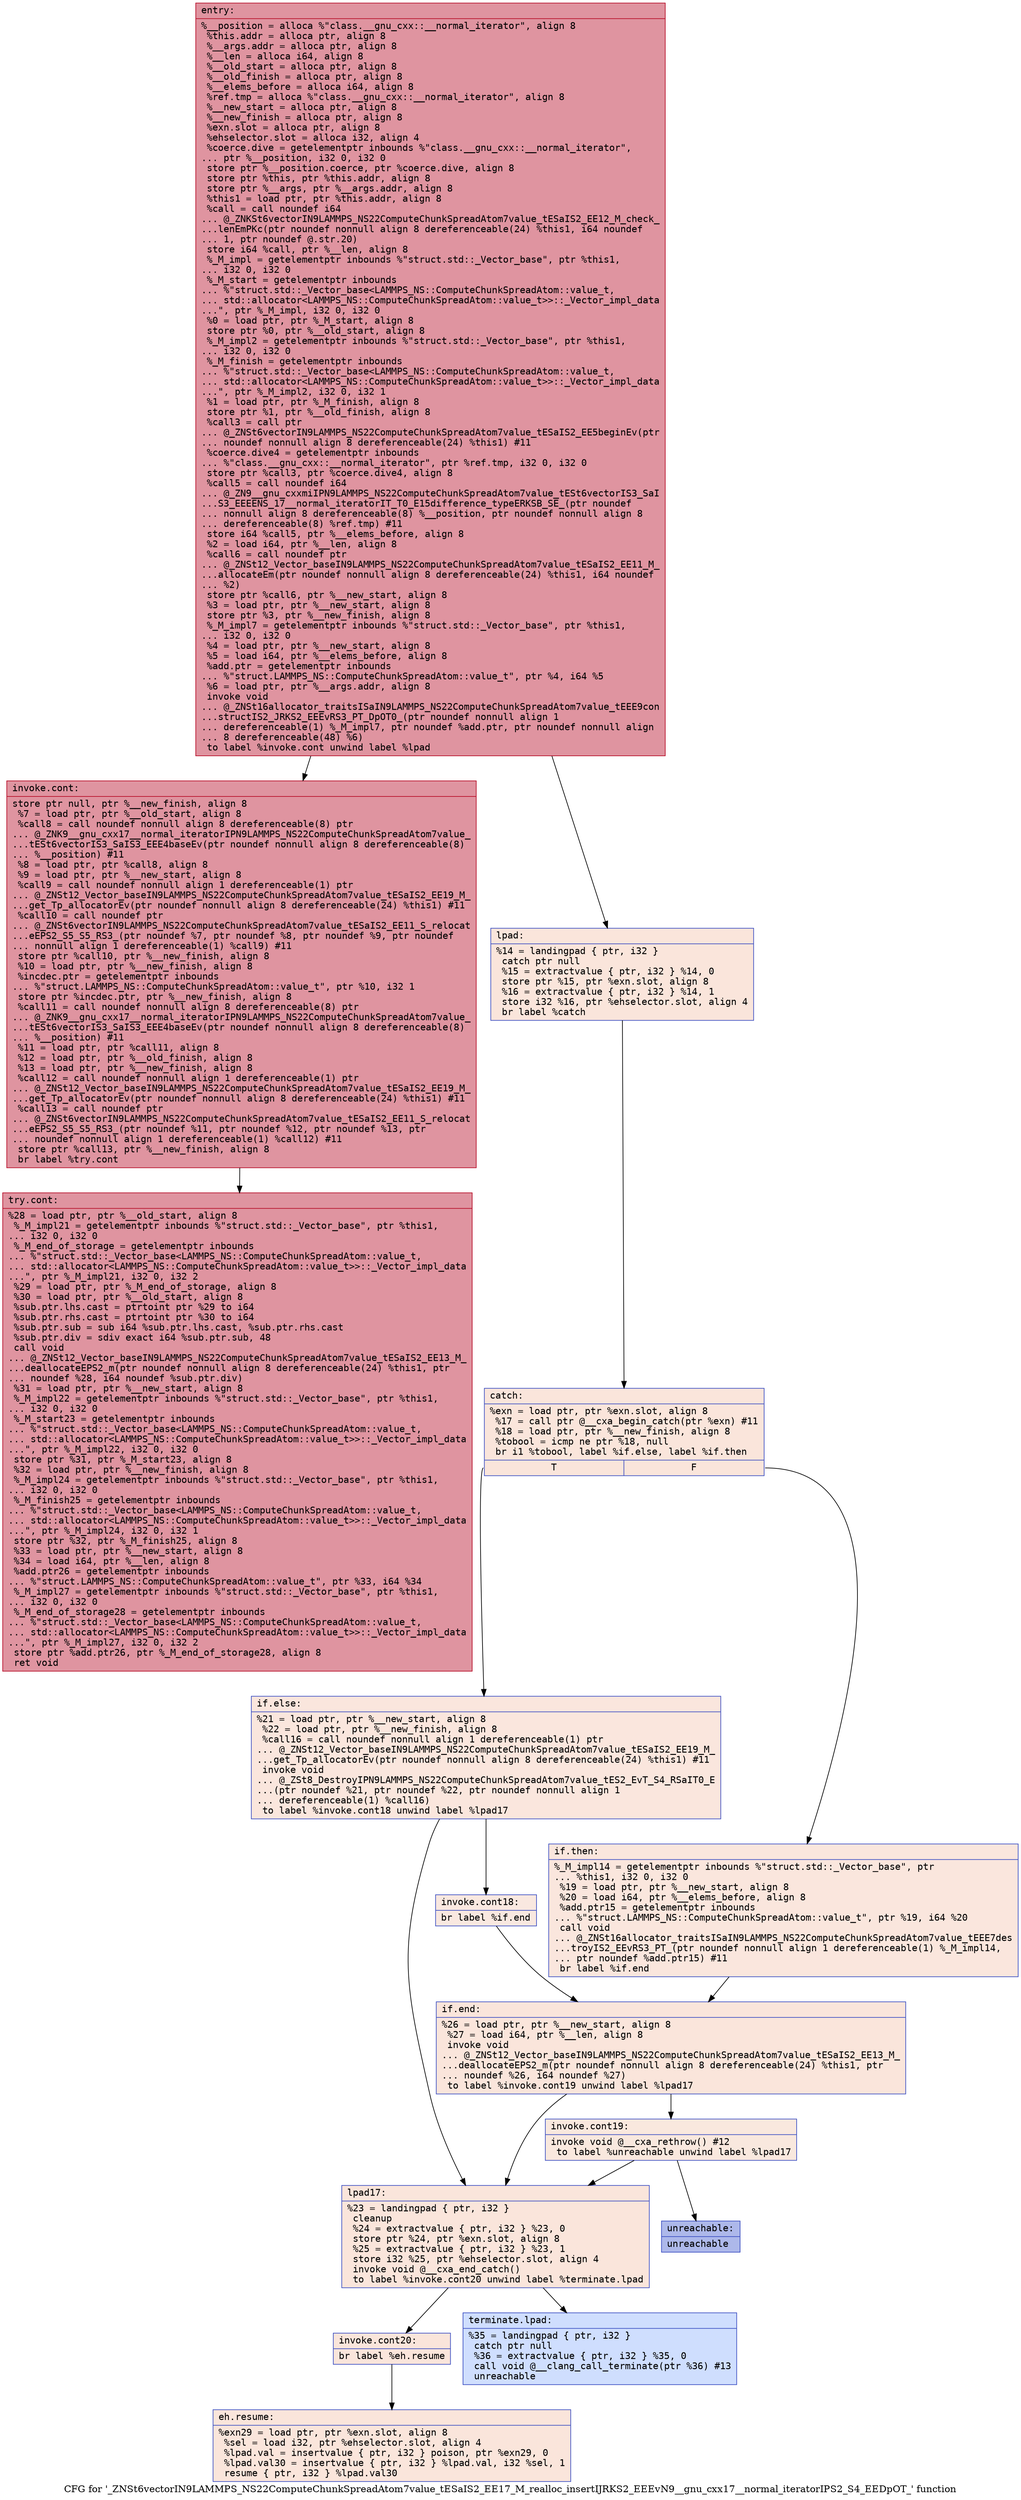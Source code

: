 digraph "CFG for '_ZNSt6vectorIN9LAMMPS_NS22ComputeChunkSpreadAtom7value_tESaIS2_EE17_M_realloc_insertIJRKS2_EEEvN9__gnu_cxx17__normal_iteratorIPS2_S4_EEDpOT_' function" {
	label="CFG for '_ZNSt6vectorIN9LAMMPS_NS22ComputeChunkSpreadAtom7value_tESaIS2_EE17_M_realloc_insertIJRKS2_EEEvN9__gnu_cxx17__normal_iteratorIPS2_S4_EEDpOT_' function";

	Node0x55a896499c80 [shape=record,color="#b70d28ff", style=filled, fillcolor="#b70d2870" fontname="Courier",label="{entry:\l|  %__position = alloca %\"class.__gnu_cxx::__normal_iterator\", align 8\l  %this.addr = alloca ptr, align 8\l  %__args.addr = alloca ptr, align 8\l  %__len = alloca i64, align 8\l  %__old_start = alloca ptr, align 8\l  %__old_finish = alloca ptr, align 8\l  %__elems_before = alloca i64, align 8\l  %ref.tmp = alloca %\"class.__gnu_cxx::__normal_iterator\", align 8\l  %__new_start = alloca ptr, align 8\l  %__new_finish = alloca ptr, align 8\l  %exn.slot = alloca ptr, align 8\l  %ehselector.slot = alloca i32, align 4\l  %coerce.dive = getelementptr inbounds %\"class.__gnu_cxx::__normal_iterator\",\l... ptr %__position, i32 0, i32 0\l  store ptr %__position.coerce, ptr %coerce.dive, align 8\l  store ptr %this, ptr %this.addr, align 8\l  store ptr %__args, ptr %__args.addr, align 8\l  %this1 = load ptr, ptr %this.addr, align 8\l  %call = call noundef i64\l... @_ZNKSt6vectorIN9LAMMPS_NS22ComputeChunkSpreadAtom7value_tESaIS2_EE12_M_check_\l...lenEmPKc(ptr noundef nonnull align 8 dereferenceable(24) %this1, i64 noundef\l... 1, ptr noundef @.str.20)\l  store i64 %call, ptr %__len, align 8\l  %_M_impl = getelementptr inbounds %\"struct.std::_Vector_base\", ptr %this1,\l... i32 0, i32 0\l  %_M_start = getelementptr inbounds\l... %\"struct.std::_Vector_base\<LAMMPS_NS::ComputeChunkSpreadAtom::value_t,\l... std::allocator\<LAMMPS_NS::ComputeChunkSpreadAtom::value_t\>\>::_Vector_impl_data\l...\", ptr %_M_impl, i32 0, i32 0\l  %0 = load ptr, ptr %_M_start, align 8\l  store ptr %0, ptr %__old_start, align 8\l  %_M_impl2 = getelementptr inbounds %\"struct.std::_Vector_base\", ptr %this1,\l... i32 0, i32 0\l  %_M_finish = getelementptr inbounds\l... %\"struct.std::_Vector_base\<LAMMPS_NS::ComputeChunkSpreadAtom::value_t,\l... std::allocator\<LAMMPS_NS::ComputeChunkSpreadAtom::value_t\>\>::_Vector_impl_data\l...\", ptr %_M_impl2, i32 0, i32 1\l  %1 = load ptr, ptr %_M_finish, align 8\l  store ptr %1, ptr %__old_finish, align 8\l  %call3 = call ptr\l... @_ZNSt6vectorIN9LAMMPS_NS22ComputeChunkSpreadAtom7value_tESaIS2_EE5beginEv(ptr\l... noundef nonnull align 8 dereferenceable(24) %this1) #11\l  %coerce.dive4 = getelementptr inbounds\l... %\"class.__gnu_cxx::__normal_iterator\", ptr %ref.tmp, i32 0, i32 0\l  store ptr %call3, ptr %coerce.dive4, align 8\l  %call5 = call noundef i64\l... @_ZN9__gnu_cxxmiIPN9LAMMPS_NS22ComputeChunkSpreadAtom7value_tESt6vectorIS3_SaI\l...S3_EEEENS_17__normal_iteratorIT_T0_E15difference_typeERKSB_SE_(ptr noundef\l... nonnull align 8 dereferenceable(8) %__position, ptr noundef nonnull align 8\l... dereferenceable(8) %ref.tmp) #11\l  store i64 %call5, ptr %__elems_before, align 8\l  %2 = load i64, ptr %__len, align 8\l  %call6 = call noundef ptr\l... @_ZNSt12_Vector_baseIN9LAMMPS_NS22ComputeChunkSpreadAtom7value_tESaIS2_EE11_M_\l...allocateEm(ptr noundef nonnull align 8 dereferenceable(24) %this1, i64 noundef\l... %2)\l  store ptr %call6, ptr %__new_start, align 8\l  %3 = load ptr, ptr %__new_start, align 8\l  store ptr %3, ptr %__new_finish, align 8\l  %_M_impl7 = getelementptr inbounds %\"struct.std::_Vector_base\", ptr %this1,\l... i32 0, i32 0\l  %4 = load ptr, ptr %__new_start, align 8\l  %5 = load i64, ptr %__elems_before, align 8\l  %add.ptr = getelementptr inbounds\l... %\"struct.LAMMPS_NS::ComputeChunkSpreadAtom::value_t\", ptr %4, i64 %5\l  %6 = load ptr, ptr %__args.addr, align 8\l  invoke void\l... @_ZNSt16allocator_traitsISaIN9LAMMPS_NS22ComputeChunkSpreadAtom7value_tEEE9con\l...structIS2_JRKS2_EEEvRS3_PT_DpOT0_(ptr noundef nonnull align 1\l... dereferenceable(1) %_M_impl7, ptr noundef %add.ptr, ptr noundef nonnull align\l... 8 dereferenceable(48) %6)\l          to label %invoke.cont unwind label %lpad\l}"];
	Node0x55a896499c80 -> Node0x55a89649bdc0[tooltip="entry -> invoke.cont\nProbability 100.00%" ];
	Node0x55a896499c80 -> Node0x55a89649be40[tooltip="entry -> lpad\nProbability 0.00%" ];
	Node0x55a89649bdc0 [shape=record,color="#b70d28ff", style=filled, fillcolor="#b70d2870" fontname="Courier",label="{invoke.cont:\l|  store ptr null, ptr %__new_finish, align 8\l  %7 = load ptr, ptr %__old_start, align 8\l  %call8 = call noundef nonnull align 8 dereferenceable(8) ptr\l... @_ZNK9__gnu_cxx17__normal_iteratorIPN9LAMMPS_NS22ComputeChunkSpreadAtom7value_\l...tESt6vectorIS3_SaIS3_EEE4baseEv(ptr noundef nonnull align 8 dereferenceable(8)\l... %__position) #11\l  %8 = load ptr, ptr %call8, align 8\l  %9 = load ptr, ptr %__new_start, align 8\l  %call9 = call noundef nonnull align 1 dereferenceable(1) ptr\l... @_ZNSt12_Vector_baseIN9LAMMPS_NS22ComputeChunkSpreadAtom7value_tESaIS2_EE19_M_\l...get_Tp_allocatorEv(ptr noundef nonnull align 8 dereferenceable(24) %this1) #11\l  %call10 = call noundef ptr\l... @_ZNSt6vectorIN9LAMMPS_NS22ComputeChunkSpreadAtom7value_tESaIS2_EE11_S_relocat\l...eEPS2_S5_S5_RS3_(ptr noundef %7, ptr noundef %8, ptr noundef %9, ptr noundef\l... nonnull align 1 dereferenceable(1) %call9) #11\l  store ptr %call10, ptr %__new_finish, align 8\l  %10 = load ptr, ptr %__new_finish, align 8\l  %incdec.ptr = getelementptr inbounds\l... %\"struct.LAMMPS_NS::ComputeChunkSpreadAtom::value_t\", ptr %10, i32 1\l  store ptr %incdec.ptr, ptr %__new_finish, align 8\l  %call11 = call noundef nonnull align 8 dereferenceable(8) ptr\l... @_ZNK9__gnu_cxx17__normal_iteratorIPN9LAMMPS_NS22ComputeChunkSpreadAtom7value_\l...tESt6vectorIS3_SaIS3_EEE4baseEv(ptr noundef nonnull align 8 dereferenceable(8)\l... %__position) #11\l  %11 = load ptr, ptr %call11, align 8\l  %12 = load ptr, ptr %__old_finish, align 8\l  %13 = load ptr, ptr %__new_finish, align 8\l  %call12 = call noundef nonnull align 1 dereferenceable(1) ptr\l... @_ZNSt12_Vector_baseIN9LAMMPS_NS22ComputeChunkSpreadAtom7value_tESaIS2_EE19_M_\l...get_Tp_allocatorEv(ptr noundef nonnull align 8 dereferenceable(24) %this1) #11\l  %call13 = call noundef ptr\l... @_ZNSt6vectorIN9LAMMPS_NS22ComputeChunkSpreadAtom7value_tESaIS2_EE11_S_relocat\l...eEPS2_S5_S5_RS3_(ptr noundef %11, ptr noundef %12, ptr noundef %13, ptr\l... noundef nonnull align 1 dereferenceable(1) %call12) #11\l  store ptr %call13, ptr %__new_finish, align 8\l  br label %try.cont\l}"];
	Node0x55a89649bdc0 -> Node0x55a89649d070[tooltip="invoke.cont -> try.cont\nProbability 100.00%" ];
	Node0x55a89649be40 [shape=record,color="#3d50c3ff", style=filled, fillcolor="#f4c5ad70" fontname="Courier",label="{lpad:\l|  %14 = landingpad \{ ptr, i32 \}\l          catch ptr null\l  %15 = extractvalue \{ ptr, i32 \} %14, 0\l  store ptr %15, ptr %exn.slot, align 8\l  %16 = extractvalue \{ ptr, i32 \} %14, 1\l  store i32 %16, ptr %ehselector.slot, align 4\l  br label %catch\l}"];
	Node0x55a89649be40 -> Node0x55a89649d400[tooltip="lpad -> catch\nProbability 100.00%" ];
	Node0x55a89649d400 [shape=record,color="#3d50c3ff", style=filled, fillcolor="#f4c5ad70" fontname="Courier",label="{catch:\l|  %exn = load ptr, ptr %exn.slot, align 8\l  %17 = call ptr @__cxa_begin_catch(ptr %exn) #11\l  %18 = load ptr, ptr %__new_finish, align 8\l  %tobool = icmp ne ptr %18, null\l  br i1 %tobool, label %if.else, label %if.then\l|{<s0>T|<s1>F}}"];
	Node0x55a89649d400:s0 -> Node0x55a89649d7c0[tooltip="catch -> if.else\nProbability 50.00%" ];
	Node0x55a89649d400:s1 -> Node0x55a89649d830[tooltip="catch -> if.then\nProbability 50.00%" ];
	Node0x55a89649d830 [shape=record,color="#3d50c3ff", style=filled, fillcolor="#f3c7b170" fontname="Courier",label="{if.then:\l|  %_M_impl14 = getelementptr inbounds %\"struct.std::_Vector_base\", ptr\l... %this1, i32 0, i32 0\l  %19 = load ptr, ptr %__new_start, align 8\l  %20 = load i64, ptr %__elems_before, align 8\l  %add.ptr15 = getelementptr inbounds\l... %\"struct.LAMMPS_NS::ComputeChunkSpreadAtom::value_t\", ptr %19, i64 %20\l  call void\l... @_ZNSt16allocator_traitsISaIN9LAMMPS_NS22ComputeChunkSpreadAtom7value_tEEE7des\l...troyIS2_EEvRS3_PT_(ptr noundef nonnull align 1 dereferenceable(1) %_M_impl14,\l... ptr noundef %add.ptr15) #11\l  br label %if.end\l}"];
	Node0x55a89649d830 -> Node0x55a89649dee0[tooltip="if.then -> if.end\nProbability 100.00%" ];
	Node0x55a89649d7c0 [shape=record,color="#3d50c3ff", style=filled, fillcolor="#f3c7b170" fontname="Courier",label="{if.else:\l|  %21 = load ptr, ptr %__new_start, align 8\l  %22 = load ptr, ptr %__new_finish, align 8\l  %call16 = call noundef nonnull align 1 dereferenceable(1) ptr\l... @_ZNSt12_Vector_baseIN9LAMMPS_NS22ComputeChunkSpreadAtom7value_tESaIS2_EE19_M_\l...get_Tp_allocatorEv(ptr noundef nonnull align 8 dereferenceable(24) %this1) #11\l  invoke void\l... @_ZSt8_DestroyIPN9LAMMPS_NS22ComputeChunkSpreadAtom7value_tES2_EvT_S4_RSaIT0_E\l...(ptr noundef %21, ptr noundef %22, ptr noundef nonnull align 1\l... dereferenceable(1) %call16)\l          to label %invoke.cont18 unwind label %lpad17\l}"];
	Node0x55a89649d7c0 -> Node0x55a89649e280[tooltip="if.else -> invoke.cont18\nProbability 50.00%" ];
	Node0x55a89649d7c0 -> Node0x55a89649b150[tooltip="if.else -> lpad17\nProbability 50.00%" ];
	Node0x55a89649e280 [shape=record,color="#3d50c3ff", style=filled, fillcolor="#f1ccb870" fontname="Courier",label="{invoke.cont18:\l|  br label %if.end\l}"];
	Node0x55a89649e280 -> Node0x55a89649dee0[tooltip="invoke.cont18 -> if.end\nProbability 100.00%" ];
	Node0x55a89649b150 [shape=record,color="#3d50c3ff", style=filled, fillcolor="#f4c5ad70" fontname="Courier",label="{lpad17:\l|  %23 = landingpad \{ ptr, i32 \}\l          cleanup\l  %24 = extractvalue \{ ptr, i32 \} %23, 0\l  store ptr %24, ptr %exn.slot, align 8\l  %25 = extractvalue \{ ptr, i32 \} %23, 1\l  store i32 %25, ptr %ehselector.slot, align 4\l  invoke void @__cxa_end_catch()\l          to label %invoke.cont20 unwind label %terminate.lpad\l}"];
	Node0x55a89649b150 -> Node0x55a89649ebd0[tooltip="lpad17 -> invoke.cont20\nProbability 100.00%" ];
	Node0x55a89649b150 -> Node0x55a89649ec20[tooltip="lpad17 -> terminate.lpad\nProbability 0.00%" ];
	Node0x55a89649dee0 [shape=record,color="#3d50c3ff", style=filled, fillcolor="#f4c5ad70" fontname="Courier",label="{if.end:\l|  %26 = load ptr, ptr %__new_start, align 8\l  %27 = load i64, ptr %__len, align 8\l  invoke void\l... @_ZNSt12_Vector_baseIN9LAMMPS_NS22ComputeChunkSpreadAtom7value_tESaIS2_EE13_M_\l...deallocateEPS2_m(ptr noundef nonnull align 8 dereferenceable(24) %this1, ptr\l... noundef %26, i64 noundef %27)\l          to label %invoke.cont19 unwind label %lpad17\l}"];
	Node0x55a89649dee0 -> Node0x55a89649eee0[tooltip="if.end -> invoke.cont19\nProbability 50.00%" ];
	Node0x55a89649dee0 -> Node0x55a89649b150[tooltip="if.end -> lpad17\nProbability 50.00%" ];
	Node0x55a89649eee0 [shape=record,color="#3d50c3ff", style=filled, fillcolor="#f2cab570" fontname="Courier",label="{invoke.cont19:\l|  invoke void @__cxa_rethrow() #12\l          to label %unreachable unwind label %lpad17\l}"];
	Node0x55a89649eee0 -> Node0x55a89649f160[tooltip="invoke.cont19 -> unreachable\nProbability 0.00%" ];
	Node0x55a89649eee0 -> Node0x55a89649b150[tooltip="invoke.cont19 -> lpad17\nProbability 100.00%" ];
	Node0x55a89649ebd0 [shape=record,color="#3d50c3ff", style=filled, fillcolor="#f4c5ad70" fontname="Courier",label="{invoke.cont20:\l|  br label %eh.resume\l}"];
	Node0x55a89649ebd0 -> Node0x55a89649f2c0[tooltip="invoke.cont20 -> eh.resume\nProbability 100.00%" ];
	Node0x55a89649d070 [shape=record,color="#b70d28ff", style=filled, fillcolor="#b70d2870" fontname="Courier",label="{try.cont:\l|  %28 = load ptr, ptr %__old_start, align 8\l  %_M_impl21 = getelementptr inbounds %\"struct.std::_Vector_base\", ptr %this1,\l... i32 0, i32 0\l  %_M_end_of_storage = getelementptr inbounds\l... %\"struct.std::_Vector_base\<LAMMPS_NS::ComputeChunkSpreadAtom::value_t,\l... std::allocator\<LAMMPS_NS::ComputeChunkSpreadAtom::value_t\>\>::_Vector_impl_data\l...\", ptr %_M_impl21, i32 0, i32 2\l  %29 = load ptr, ptr %_M_end_of_storage, align 8\l  %30 = load ptr, ptr %__old_start, align 8\l  %sub.ptr.lhs.cast = ptrtoint ptr %29 to i64\l  %sub.ptr.rhs.cast = ptrtoint ptr %30 to i64\l  %sub.ptr.sub = sub i64 %sub.ptr.lhs.cast, %sub.ptr.rhs.cast\l  %sub.ptr.div = sdiv exact i64 %sub.ptr.sub, 48\l  call void\l... @_ZNSt12_Vector_baseIN9LAMMPS_NS22ComputeChunkSpreadAtom7value_tESaIS2_EE13_M_\l...deallocateEPS2_m(ptr noundef nonnull align 8 dereferenceable(24) %this1, ptr\l... noundef %28, i64 noundef %sub.ptr.div)\l  %31 = load ptr, ptr %__new_start, align 8\l  %_M_impl22 = getelementptr inbounds %\"struct.std::_Vector_base\", ptr %this1,\l... i32 0, i32 0\l  %_M_start23 = getelementptr inbounds\l... %\"struct.std::_Vector_base\<LAMMPS_NS::ComputeChunkSpreadAtom::value_t,\l... std::allocator\<LAMMPS_NS::ComputeChunkSpreadAtom::value_t\>\>::_Vector_impl_data\l...\", ptr %_M_impl22, i32 0, i32 0\l  store ptr %31, ptr %_M_start23, align 8\l  %32 = load ptr, ptr %__new_finish, align 8\l  %_M_impl24 = getelementptr inbounds %\"struct.std::_Vector_base\", ptr %this1,\l... i32 0, i32 0\l  %_M_finish25 = getelementptr inbounds\l... %\"struct.std::_Vector_base\<LAMMPS_NS::ComputeChunkSpreadAtom::value_t,\l... std::allocator\<LAMMPS_NS::ComputeChunkSpreadAtom::value_t\>\>::_Vector_impl_data\l...\", ptr %_M_impl24, i32 0, i32 1\l  store ptr %32, ptr %_M_finish25, align 8\l  %33 = load ptr, ptr %__new_start, align 8\l  %34 = load i64, ptr %__len, align 8\l  %add.ptr26 = getelementptr inbounds\l... %\"struct.LAMMPS_NS::ComputeChunkSpreadAtom::value_t\", ptr %33, i64 %34\l  %_M_impl27 = getelementptr inbounds %\"struct.std::_Vector_base\", ptr %this1,\l... i32 0, i32 0\l  %_M_end_of_storage28 = getelementptr inbounds\l... %\"struct.std::_Vector_base\<LAMMPS_NS::ComputeChunkSpreadAtom::value_t,\l... std::allocator\<LAMMPS_NS::ComputeChunkSpreadAtom::value_t\>\>::_Vector_impl_data\l...\", ptr %_M_impl27, i32 0, i32 2\l  store ptr %add.ptr26, ptr %_M_end_of_storage28, align 8\l  ret void\l}"];
	Node0x55a89649f2c0 [shape=record,color="#3d50c3ff", style=filled, fillcolor="#f4c5ad70" fontname="Courier",label="{eh.resume:\l|  %exn29 = load ptr, ptr %exn.slot, align 8\l  %sel = load i32, ptr %ehselector.slot, align 4\l  %lpad.val = insertvalue \{ ptr, i32 \} poison, ptr %exn29, 0\l  %lpad.val30 = insertvalue \{ ptr, i32 \} %lpad.val, i32 %sel, 1\l  resume \{ ptr, i32 \} %lpad.val30\l}"];
	Node0x55a89649ec20 [shape=record,color="#3d50c3ff", style=filled, fillcolor="#93b5fe70" fontname="Courier",label="{terminate.lpad:\l|  %35 = landingpad \{ ptr, i32 \}\l          catch ptr null\l  %36 = extractvalue \{ ptr, i32 \} %35, 0\l  call void @__clang_call_terminate(ptr %36) #13\l  unreachable\l}"];
	Node0x55a89649f160 [shape=record,color="#3d50c3ff", style=filled, fillcolor="#465ecf70" fontname="Courier",label="{unreachable:\l|  unreachable\l}"];
}
